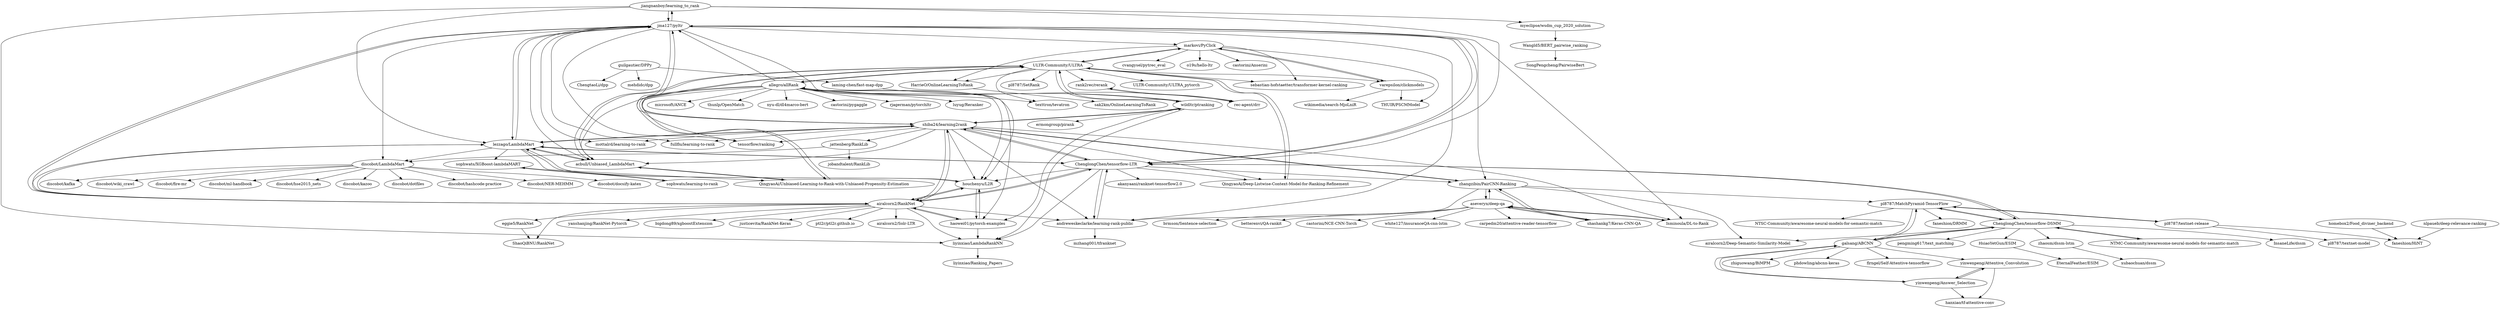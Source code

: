 digraph G {
"jiangnanboy/learning_to_rank" -> "liyinxiao/LambdaRankNN"
"jiangnanboy/learning_to_rank" -> "jma127/pyltr"
"jiangnanboy/learning_to_rank" -> "lezzago/LambdaMart"
"jiangnanboy/learning_to_rank" -> "myeclipse/wsdm_cup_2020_solution"
"jiangnanboy/learning_to_rank" -> "ChenglongChen/tensorflow-LTR"
"Isminoula/DL-to-Rank" -> "aseveryn/deep-qa"
"allegro/allRank" -> "wildltr/ptranking"
"allegro/allRank" -> "ULTR-Community/ULTRA"
"allegro/allRank" -> "tensorflow/ranking" ["e"=1]
"allegro/allRank" -> "haowei01/pytorch-examples"
"allegro/allRank" -> "houchenyu/L2R"
"allegro/allRank" -> "shiba24/learning2rank"
"allegro/allRank" -> "nyu-dl/dl4marco-bert" ["e"=1]
"allegro/allRank" -> "texttron/tevatron" ["e"=1]
"allegro/allRank" -> "jma127/pyltr"
"allegro/allRank" -> "castorini/pygaggle" ["e"=1]
"allegro/allRank" -> "rjagerman/pytorchltr"
"allegro/allRank" -> "acbull/Unbiased_LambdaMart"
"allegro/allRank" -> "luyug/Reranker" ["e"=1]
"allegro/allRank" -> "microsoft/ANCE" ["e"=1]
"allegro/allRank" -> "thunlp/OpenMatch" ["e"=1]
"rank2rec/rerank" -> "rec-agent/drr"
"discobot/LambdaMart" -> "discobot/kafka"
"discobot/LambdaMart" -> "discobot/wiki_crawl"
"discobot/LambdaMart" -> "discobot/fire-mr"
"discobot/LambdaMart" -> "discobot/ml-handbook"
"discobot/LambdaMart" -> "discobot/hse2015_nets"
"discobot/LambdaMart" -> "discobot/kazoo"
"discobot/LambdaMart" -> "discobot/dotfiles"
"discobot/LambdaMart" -> "discobot/hashcode-practice"
"discobot/LambdaMart" -> "discobot/NER-MEHMM"
"discobot/LambdaMart" -> "discobot/docsify-katex"
"pl8787/MatchPyramid-TensorFlow" -> "pl8787/textnet-release"
"pl8787/MatchPyramid-TensorFlow" -> "ChenglongChen/tensorflow-DSMM"
"pl8787/MatchPyramid-TensorFlow" -> "NTSC-Community/awaresome-neural-models-for-semantic-match" ["e"=1]
"pl8787/MatchPyramid-TensorFlow" -> "faneshion/DRMM"
"pl8787/MatchPyramid-TensorFlow" -> "galsang/ABCNN"
"nlpaueb/deep-relevance-ranking" -> "faneshion/HiNT"
"acbull/Unbiased_LambdaMart" -> "QingyaoAi/Unbiased-Learning-to-Rank-with-Unbiased-Propensity-Estimation"
"acbull/Unbiased_LambdaMart" -> "ULTR-Community/ULTRA"
"acbull/Unbiased_LambdaMart" -> "lezzago/LambdaMart"
"shiba24/learning2rank" -> "jma127/pyltr"
"shiba24/learning2rank" -> "airalcorn2/RankNet"
"shiba24/learning2rank" -> "ChenglongChen/tensorflow-LTR"
"shiba24/learning2rank" -> "andreweskeclarke/learning-rank-public"
"shiba24/learning2rank" -> "lezzago/LambdaMart"
"shiba24/learning2rank" -> "houchenyu/L2R"
"shiba24/learning2rank" -> "tensorflow/ranking" ["e"=1]
"shiba24/learning2rank" -> "fullflu/learning-to-rank"
"shiba24/learning2rank" -> "zhangzibin/PairCNN-Ranking"
"shiba24/learning2rank" -> "QingyaoAi/Deep-Listwise-Context-Model-for-Ranking-Refinement"
"shiba24/learning2rank" -> "jattenberg/RankLib"
"shiba24/learning2rank" -> "mottalrd/learning-to-rank"
"shiba24/learning2rank" -> "wildltr/ptranking"
"shiba24/learning2rank" -> "acbull/Unbiased_LambdaMart"
"shiba24/learning2rank" -> "Isminoula/DL-to-Rank"
"HsiaoYetGun/ESIM" -> "EternalFeather/ESIM"
"yinwenpeng/Attentive_Convolution" -> "yinwenpeng/Answer_Selection"
"yinwenpeng/Attentive_Convolution" -> "hanxiao/tf-attentive-conv"
"yinwenpeng/Answer_Selection" -> "yinwenpeng/Attentive_Convolution"
"yinwenpeng/Answer_Selection" -> "hanxiao/tf-attentive-conv"
"yinwenpeng/Answer_Selection" -> "galsang/ABCNN"
"markovi/PyClick" -> "varepsilon/clickmodels"
"markovi/PyClick" -> "ULTR-Community/ULTRA"
"markovi/PyClick" -> "cvangysel/pytrec_eval" ["e"=1]
"markovi/PyClick" -> "THUIR/PSCMModel"
"markovi/PyClick" -> "HarrieO/OnlineLearningToRank"
"markovi/PyClick" -> "sebastian-hofstaetter/transformer-kernel-ranking" ["e"=1]
"markovi/PyClick" -> "o19s/hello-ltr" ["e"=1]
"markovi/PyClick" -> "castorini/Anserini" ["e"=1]
"lezzago/LambdaMart" -> "houchenyu/L2R"
"lezzago/LambdaMart" -> "jma127/pyltr"
"lezzago/LambdaMart" -> "discobot/LambdaMart"
"lezzago/LambdaMart" -> "sophwats/XGBoost-lambdaMART"
"lezzago/LambdaMart" -> "shiba24/learning2rank"
"lezzago/LambdaMart" -> "acbull/Unbiased_LambdaMart"
"lezzago/LambdaMart" -> "ChenglongChen/tensorflow-LTR"
"lezzago/LambdaMart" -> "airalcorn2/RankNet"
"lezzago/LambdaMart" -> "QingyaoAi/Unbiased-Learning-to-Rank-with-Unbiased-Propensity-Estimation"
"varepsilon/clickmodels" -> "markovi/PyClick"
"varepsilon/clickmodels" -> "THUIR/PSCMModel"
"varepsilon/clickmodels" -> "wikimedia/search-MjoLniR"
"airalcorn2/RankNet" -> "shiba24/learning2rank"
"airalcorn2/RankNet" -> "ChenglongChen/tensorflow-LTR"
"airalcorn2/RankNet" -> "houchenyu/L2R"
"airalcorn2/RankNet" -> "haowei01/pytorch-examples"
"airalcorn2/RankNet" -> "jma127/pyltr"
"airalcorn2/RankNet" -> "ptl2r/ptl2r.github.io"
"airalcorn2/RankNet" -> "airalcorn2/Solr-LTR" ["e"=1]
"airalcorn2/RankNet" -> "liyinxiao/LambdaRankNN"
"airalcorn2/RankNet" -> "lezzago/LambdaMart"
"airalcorn2/RankNet" -> "yanshanjing/RankNet-Pytorch"
"airalcorn2/RankNet" -> "andreweskeclarke/learning-rank-public"
"airalcorn2/RankNet" -> "bigdong89/xgboostExtension"
"airalcorn2/RankNet" -> "ShaoQiBNU/RankNet"
"airalcorn2/RankNet" -> "eggie5/RankNet"
"airalcorn2/RankNet" -> "justicevita/RankNet-Keras"
"wildltr/ptranking" -> "allegro/allRank"
"wildltr/ptranking" -> "ULTR-Community/ULTRA"
"wildltr/ptranking" -> "shiba24/learning2rank"
"wildltr/ptranking" -> "liyinxiao/LambdaRankNN"
"wildltr/ptranking" -> "haowei01/pytorch-examples"
"wildltr/ptranking" -> "ermongroup/pirank"
"ChenglongChen/tensorflow-LTR" -> "andreweskeclarke/learning-rank-public"
"ChenglongChen/tensorflow-LTR" -> "airalcorn2/RankNet"
"ChenglongChen/tensorflow-LTR" -> "shiba24/learning2rank"
"ChenglongChen/tensorflow-LTR" -> "jma127/pyltr"
"ChenglongChen/tensorflow-LTR" -> "liyinxiao/LambdaRankNN"
"ChenglongChen/tensorflow-LTR" -> "lezzago/LambdaMart"
"ChenglongChen/tensorflow-LTR" -> "ChenglongChen/tensorflow-DSMM"
"ChenglongChen/tensorflow-LTR" -> "akanyaani/ranknet-tensorflow2.0" ["e"=1]
"ChenglongChen/tensorflow-LTR" -> "QingyaoAi/Deep-Listwise-Context-Model-for-Ranking-Refinement"
"ChenglongChen/tensorflow-LTR" -> "zhangzibin/PairCNN-Ranking"
"ChenglongChen/tensorflow-LTR" -> "houchenyu/L2R"
"andreweskeclarke/learning-rank-public" -> "ChenglongChen/tensorflow-LTR"
"andreweskeclarke/learning-rank-public" -> "mzhang001/tfranknet"
"jma127/pyltr" -> "shiba24/learning2rank"
"jma127/pyltr" -> "lezzago/LambdaMart"
"jma127/pyltr" -> "airalcorn2/RankNet"
"jma127/pyltr" -> "ChenglongChen/tensorflow-LTR"
"jma127/pyltr" -> "tensorflow/ranking" ["e"=1]
"jma127/pyltr" -> "jiangnanboy/learning_to_rank"
"jma127/pyltr" -> "andreweskeclarke/learning-rank-public"
"jma127/pyltr" -> "mottalrd/learning-to-rank"
"jma127/pyltr" -> "fullflu/learning-to-rank"
"jma127/pyltr" -> "discobot/LambdaMart"
"jma127/pyltr" -> "Isminoula/DL-to-Rank"
"jma127/pyltr" -> "markovi/PyClick"
"jma127/pyltr" -> "acbull/Unbiased_LambdaMart"
"jma127/pyltr" -> "houchenyu/L2R"
"jma127/pyltr" -> "zhangzibin/PairCNN-Ranking"
"galsang/ABCNN" -> "yinwenpeng/Answer_Selection"
"galsang/ABCNN" -> "ChenglongChen/tensorflow-DSMM"
"galsang/ABCNN" -> "pl8787/MatchPyramid-TensorFlow"
"galsang/ABCNN" -> "yinwenpeng/Attentive_Convolution"
"galsang/ABCNN" -> "zhiguowang/BiMPM" ["e"=1]
"galsang/ABCNN" -> "phdowling/abcnn-keras"
"galsang/ABCNN" -> "flrngel/Self-Attentive-tensorflow" ["e"=1]
"zhaosm/dssm-lstm" -> "xubaochuan/dssm"
"NTMC-Community/awaresome-neural-models-for-semantic-match" -> "ChenglongChen/tensorflow-DSMM"
"houchenyu/L2R" -> "lezzago/LambdaMart"
"houchenyu/L2R" -> "airalcorn2/RankNet"
"houchenyu/L2R" -> "haowei01/pytorch-examples"
"liyinxiao/LambdaRankNN" -> "liyinxiao/Ranking_Papers"
"QingyaoAi/Unbiased-Learning-to-Rank-with-Unbiased-Propensity-Estimation" -> "acbull/Unbiased_LambdaMart"
"QingyaoAi/Unbiased-Learning-to-Rank-with-Unbiased-Propensity-Estimation" -> "ULTR-Community/ULTRA"
"zhangzibin/PairCNN-Ranking" -> "shashankg7/Keras-CNN-QA"
"zhangzibin/PairCNN-Ranking" -> "aseveryn/deep-qa"
"zhangzibin/PairCNN-Ranking" -> "pl8787/MatchPyramid-TensorFlow"
"zhangzibin/PairCNN-Ranking" -> "andreweskeclarke/learning-rank-public"
"zhangzibin/PairCNN-Ranking" -> "shiba24/learning2rank"
"zhangzibin/PairCNN-Ranking" -> "airalcorn2/Deep-Semantic-Similarity-Model" ["e"=1]
"laming-chen/fast-map-dpp" -> "rec-agent/drr"
"ChenglongChen/tensorflow-DSMM" -> "pl8787/MatchPyramid-TensorFlow"
"ChenglongChen/tensorflow-DSMM" -> "galsang/ABCNN"
"ChenglongChen/tensorflow-DSMM" -> "HsiaoYetGun/ESIM"
"ChenglongChen/tensorflow-DSMM" -> "InsaneLife/dssm" ["e"=1]
"ChenglongChen/tensorflow-DSMM" -> "NTMC-Community/awaresome-neural-models-for-semantic-match"
"ChenglongChen/tensorflow-DSMM" -> "pengming617/text_matching" ["e"=1]
"ChenglongChen/tensorflow-DSMM" -> "zhaosm/dssm-lstm"
"ChenglongChen/tensorflow-DSMM" -> "airalcorn2/Deep-Semantic-Similarity-Model" ["e"=1]
"ChenglongChen/tensorflow-DSMM" -> "ChenglongChen/tensorflow-LTR"
"rec-agent/drr" -> "rank2rec/rerank"
"haowei01/pytorch-examples" -> "airalcorn2/RankNet"
"haowei01/pytorch-examples" -> "houchenyu/L2R"
"haowei01/pytorch-examples" -> "liyinxiao/LambdaRankNN"
"ULTR-Community/ULTRA" -> "QingyaoAi/Deep-Listwise-Context-Model-for-Ranking-Refinement"
"ULTR-Community/ULTRA" -> "ULTR-Community/ULTRA_pytorch"
"ULTR-Community/ULTRA" -> "acbull/Unbiased_LambdaMart"
"ULTR-Community/ULTRA" -> "QingyaoAi/Unbiased-Learning-to-Rank-with-Unbiased-Propensity-Estimation"
"ULTR-Community/ULTRA" -> "allegro/allRank"
"ULTR-Community/ULTRA" -> "sebastian-hofstaetter/transformer-kernel-ranking" ["e"=1]
"ULTR-Community/ULTRA" -> "pl8787/SetRank"
"ULTR-Community/ULTRA" -> "markovi/PyClick"
"ULTR-Community/ULTRA" -> "HarrieO/OnlineLearningToRank"
"ULTR-Community/ULTRA" -> "texttron/tevatron" ["e"=1]
"ULTR-Community/ULTRA" -> "rank2rec/rerank"
"ULTR-Community/ULTRA" -> "varepsilon/clickmodels"
"ULTR-Community/ULTRA" -> "wildltr/ptranking"
"myeclipse/wsdm_cup_2020_solution" -> "Wangld5/BERT_pairwise_ranking"
"aseveryn/deep-qa" -> "shashankg7/Keras-CNN-QA"
"aseveryn/deep-qa" -> "brmson/Sentence-selection"
"aseveryn/deep-qa" -> "zhangzibin/PairCNN-Ranking"
"aseveryn/deep-qa" -> "betterenvi/QA-rankit"
"aseveryn/deep-qa" -> "castorini/NCE-CNN-Torch"
"aseveryn/deep-qa" -> "white127/insuranceQA-cnn-lstm" ["e"=1]
"aseveryn/deep-qa" -> "Isminoula/DL-to-Rank"
"aseveryn/deep-qa" -> "carpedm20/attentive-reader-tensorflow" ["e"=1]
"pl8787/textnet-release" -> "pl8787/textnet-model"
"pl8787/textnet-release" -> "faneshion/HiNT"
"pl8787/textnet-release" -> "pl8787/MatchPyramid-TensorFlow"
"QingyaoAi/Deep-Listwise-Context-Model-for-Ranking-Refinement" -> "ULTR-Community/ULTRA"
"sophwats/XGBoost-lambdaMART" -> "sophwats/learning-to-rank"
"guilgautier/DPPy" -> "ChengtaoLi/dpp"
"guilgautier/DPPy" -> "laming-chen/fast-map-dpp"
"guilgautier/DPPy" -> "mehdidc/dpp"
"Wangld5/BERT_pairwise_ranking" -> "SongPengcheng/PairwiseBert"
"HarrieO/OnlineLearningToRank" -> "sak2km/OnlineLearningToRank"
"jattenberg/RankLib" -> "jobandtalent/RankLib"
"jattenberg/RankLib" -> "discobot/LambdaMart"
"sophwats/learning-to-rank" -> "sophwats/XGBoost-lambdaMART"
"shashankg7/Keras-CNN-QA" -> "aseveryn/deep-qa"
"shashankg7/Keras-CNN-QA" -> "zhangzibin/PairCNN-Ranking"
"eggie5/RankNet" -> "ShaoQiBNU/RankNet"
"homebox2/Food_diviner_backend" -> "faneshion/HiNT"
"jiangnanboy/learning_to_rank" ["l"="26.236,29.703"]
"liyinxiao/LambdaRankNN" ["l"="26.251,29.753"]
"jma127/pyltr" ["l"="26.257,29.713"]
"lezzago/LambdaMart" ["l"="26.249,29.732"]
"myeclipse/wsdm_cup_2020_solution" ["l"="26.193,29.675"]
"ChenglongChen/tensorflow-LTR" ["l"="26.287,29.728"]
"Isminoula/DL-to-Rank" ["l"="26.293,29.686"]
"aseveryn/deep-qa" ["l"="26.325,29.676"]
"allegro/allRank" ["l"="26.217,29.754"]
"wildltr/ptranking" ["l"="26.23,29.766"]
"ULTR-Community/ULTRA" ["l"="26.186,29.746"]
"tensorflow/ranking" ["l"="22.795,37.149"]
"haowei01/pytorch-examples" ["l"="26.26,29.768"]
"houchenyu/L2R" ["l"="26.263,29.746"]
"shiba24/learning2rank" ["l"="26.268,29.726"]
"nyu-dl/dl4marco-bert" ["l"="25.857,29.12"]
"texttron/tevatron" ["l"="25.852,29.169"]
"castorini/pygaggle" ["l"="25.84,29.148"]
"rjagerman/pytorchltr" ["l"="26.196,29.784"]
"acbull/Unbiased_LambdaMart" ["l"="26.222,29.734"]
"luyug/Reranker" ["l"="25.872,29.162"]
"microsoft/ANCE" ["l"="25.841,29.163"]
"thunlp/OpenMatch" ["l"="25.861,29.145"]
"rank2rec/rerank" ["l"="26.123,29.773"]
"rec-agent/drr" ["l"="26.094,29.785"]
"discobot/LambdaMart" ["l"="26.235,29.668"]
"discobot/kafka" ["l"="26.235,29.643"]
"discobot/wiki_crawl" ["l"="26.214,29.65"]
"discobot/fire-mr" ["l"="26.245,29.644"]
"discobot/ml-handbook" ["l"="26.222,29.639"]
"discobot/hse2015_nets" ["l"="26.247,29.654"]
"discobot/kazoo" ["l"="26.235,29.653"]
"discobot/dotfiles" ["l"="26.222,29.657"]
"discobot/hashcode-practice" ["l"="26.212,29.658"]
"discobot/NER-MEHMM" ["l"="26.216,29.668"]
"discobot/docsify-katex" ["l"="26.225,29.649"]
"pl8787/MatchPyramid-TensorFlow" ["l"="26.384,29.749"]
"pl8787/textnet-release" ["l"="26.407,29.779"]
"ChenglongChen/tensorflow-DSMM" ["l"="26.371,29.725"]
"NTSC-Community/awaresome-neural-models-for-semantic-match" ["l"="31.909,29.975"]
"faneshion/DRMM" ["l"="26.38,29.771"]
"galsang/ABCNN" ["l"="26.415,29.741"]
"nlpaueb/deep-relevance-ranking" ["l"="26.455,29.825"]
"faneshion/HiNT" ["l"="26.435,29.804"]
"QingyaoAi/Unbiased-Learning-to-Rank-with-Unbiased-Propensity-Estimation" ["l"="26.201,29.73"]
"airalcorn2/RankNet" ["l"="26.281,29.749"]
"andreweskeclarke/learning-rank-public" ["l"="26.292,29.714"]
"fullflu/learning-to-rank" ["l"="26.24,29.717"]
"zhangzibin/PairCNN-Ranking" ["l"="26.315,29.712"]
"QingyaoAi/Deep-Listwise-Context-Model-for-Ranking-Refinement" ["l"="26.221,29.72"]
"jattenberg/RankLib" ["l"="26.264,29.665"]
"mottalrd/learning-to-rank" ["l"="26.267,29.692"]
"HsiaoYetGun/ESIM" ["l"="26.416,29.7"]
"EternalFeather/ESIM" ["l"="26.438,29.686"]
"yinwenpeng/Attentive_Convolution" ["l"="26.458,29.732"]
"yinwenpeng/Answer_Selection" ["l"="26.446,29.744"]
"hanxiao/tf-attentive-conv" ["l"="26.474,29.744"]
"markovi/PyClick" ["l"="26.172,29.721"]
"varepsilon/clickmodels" ["l"="26.146,29.712"]
"cvangysel/pytrec_eval" ["l"="25.845,29.108"]
"THUIR/PSCMModel" ["l"="26.136,29.725"]
"HarrieO/OnlineLearningToRank" ["l"="26.15,29.74"]
"sebastian-hofstaetter/transformer-kernel-ranking" ["l"="25.911,29.062"]
"o19s/hello-ltr" ["l"="-6.981,3.618"]
"castorini/Anserini" ["l"="25.934,29.016"]
"sophwats/XGBoost-lambdaMART" ["l"="26.259,29.79"]
"wikimedia/search-MjoLniR" ["l"="26.115,29.698"]
"ptl2r/ptl2r.github.io" ["l"="26.288,29.787"]
"airalcorn2/Solr-LTR" ["l"="-6.94,3.576"]
"yanshanjing/RankNet-Pytorch" ["l"="26.295,29.771"]
"bigdong89/xgboostExtension" ["l"="26.312,29.79"]
"ShaoQiBNU/RankNet" ["l"="26.317,29.753"]
"eggie5/RankNet" ["l"="26.317,29.766"]
"justicevita/RankNet-Keras" ["l"="26.3,29.76"]
"ermongroup/pirank" ["l"="26.217,29.801"]
"akanyaani/ranknet-tensorflow2.0" ["l"="30.193,32.163"]
"mzhang001/tfranknet" ["l"="26.311,29.696"]
"zhiguowang/BiMPM" ["l"="25.787,30.213"]
"phdowling/abcnn-keras" ["l"="26.433,29.76"]
"flrngel/Self-Attentive-tensorflow" ["l"="31.502,31.432"]
"zhaosm/dssm-lstm" ["l"="26.39,29.689"]
"xubaochuan/dssm" ["l"="26.404,29.668"]
"NTMC-Community/awaresome-neural-models-for-semantic-match" ["l"="26.395,29.714"]
"liyinxiao/Ranking_Papers" ["l"="26.241,29.785"]
"shashankg7/Keras-CNN-QA" ["l"="26.334,29.694"]
"airalcorn2/Deep-Semantic-Similarity-Model" ["l"="22.777,37.258"]
"laming-chen/fast-map-dpp" ["l"="26.057,29.8"]
"InsaneLife/dssm" ["l"="22.765,37.168"]
"pengming617/text_matching" ["l"="32.238,30.101"]
"ULTR-Community/ULTRA_pytorch" ["l"="26.165,29.776"]
"pl8787/SetRank" ["l"="26.157,29.76"]
"Wangld5/BERT_pairwise_ranking" ["l"="26.174,29.658"]
"brmson/Sentence-selection" ["l"="26.327,29.641"]
"betterenvi/QA-rankit" ["l"="26.354,29.664"]
"castorini/NCE-CNN-Torch" ["l"="26.344,29.65"]
"white127/insuranceQA-cnn-lstm" ["l"="30.574,28.087"]
"carpedm20/attentive-reader-tensorflow" ["l"="27.153,34.393"]
"pl8787/textnet-model" ["l"="26.411,29.801"]
"sophwats/learning-to-rank" ["l"="26.26,29.811"]
"guilgautier/DPPy" ["l"="26.023,29.813"]
"ChengtaoLi/dpp" ["l"="26.002,29.807"]
"mehdidc/dpp" ["l"="26.007,29.828"]
"SongPengcheng/PairwiseBert" ["l"="26.161,29.646"]
"sak2km/OnlineLearningToRank" ["l"="26.126,29.743"]
"jobandtalent/RankLib" ["l"="26.271,29.633"]
"homebox2/Food_diviner_backend" ["l"="26.451,29.804"]
}